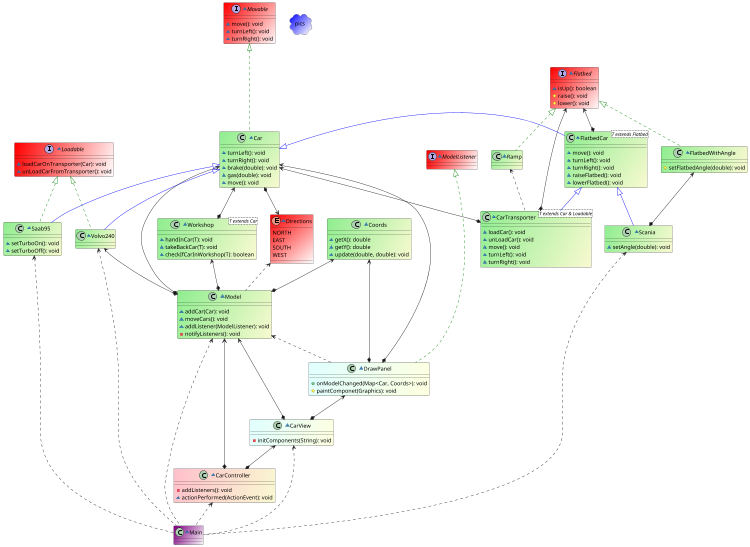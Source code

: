 @startuml
'https://plantuml.com/class-diagram

abstract class FlatbedCar
abstract class Workshop
interface Movable
interface Flatbed
interface Loadable


~interface Movable #red/white{
{method} ~ move(): void
{method} ~ turnLeft(): void
{method} ~ turnRight(): void
}
Movable <|.[#green].. Car

~interface Loadable #red/white {
{method} ~loadCarOnTransporter(Car): void
{method} ~unLoadCarFromTransporter(): void
}
Loadable <|.[#green]. Volvo240
Loadable <|.[#green]. Saab95


~interface Flatbed #red/white
{
{method} ~isUp(): boolean
{method} #raise(): void
{method} #lower(): void
}

Flatbed <|.[#green]. Ramp
Flatbed <|.[#green]. FlatbedWithAngle
Flatbed <--* FlatbedCar
Flatbed <--* CarTransporter

~class Car #LightGreen/LightGoldenRodYellow
{
{method} ~turnLeft(): void
{method} ~turnRight(): void
{method} ~brake(double): void
{method} ~gas(double): void
{method} ~move(): void
}
Car *--> Directions
Car <--* CarTransporter
Car <--* Workshop
Car <--* DrawPanel
Car <--* Model

Car <|-[#blue] FlatbedCar
Car <|-[#blue]- Saab95
Car <|-[#blue]- Volvo240


~class Saab95 #LightGreen/LightGoldenRodYellow{
{method} ~setTurboOn(): void
{method} ~setTurboOff(): void
}

~class Volvo240 #LightGreen/LightGoldenRodYellow{
}

~class Scania #LightGreen/LightGoldenRodYellow{
{method} ~setAngle(double): void
}

~class CarTransporter<T extends Car & Loadable> #LightGreen/LightGoldenRodYellow{
{method} ~loadCar(): void
{method} ~unLoadCar(): void
{method} ~move(): void
{method} ~turnLeft(): void
{method} ~turnRight(): void
}

~class Ramp #LightGreen/LightGoldenRodYellow{
}
Ramp <.. CarTransporter


~class FlatbedWithAngle #LightGreen/LightGoldenRodYellow{
{method} #setFlatbedAngle(double): void
}
FlatbedWithAngle <--*Scania

~class DrawPanel #lightcyan/lightyellow {
{method} + onModelChanged(Map<Car, Coords>): void
{method} #paintComponet(Graphics): void
}
DrawPanel <--* CarView
Model <.. DrawPanel

~class CarView #lightcyan/lightyellow  {
{method} - initComponents(String): void
}
Model <--* CarView


~class CarController #pink/LightGoldenRodYellow {
{method} - addListeners(): void
{method} ~actionPerformed(ActionEvent): void
}
Model <--* CarController
CarView <--* CarController

~class Workshop<T extends Car> #LightGreen/LightGoldenRodYellow
{
{method} ~handInCar(T): void
{method} ~takeBackCar(T): void
{method} ~checkIfCarInWorkshop(T): boolean
}


~class FlatbedCar<T extends Flatbed> #LightGreen/LightGoldenRodYellow
{
{method} ~ move(): void
{method} ~ turnLeft(): void
{method} ~ turnRight(): void
{method} ~ raiseFlatbed(): void
{method} ~ lowerFlatbed(): void
}
FlatbedCar <|-[#blue]- Scania
FlatbedCar <|-[#blue]- CarTransporter


scale 750 width
package pics <<cloud>> #blue/white {
}

~class Coords #LightGreen/LightGoldenRodYellow{
{method} ~ getX(): double
{method} ~ getY(): double
{method} ~ update(double, double): void
}
Coords <--* DrawPanel

~class Model #LightGreen/LightGoldenRodYellow{
{method} ~ addCar(Car): void
{method} ~ moveCars(): void
{method} ~ addListener(ModelListener): void
{method} - notifyListeners(): void
}

Workshop <--* Model
Volvo240 <--* Model
Coords <--* Model

~interface ModelListener #red/white{
}
ModelListener <|..[#green].. DrawPanel

~class Main #Purple/white {
}
CarController <.. Main
CarView <.. Main
Model <.. Main
Volvo240 <.. Main
Saab95 <.. Main
Scania <.. Main

~enum Directions #red/white {
NORTH
EAST
SOUTH
WEST
}
Directions <.. Model

@enduml